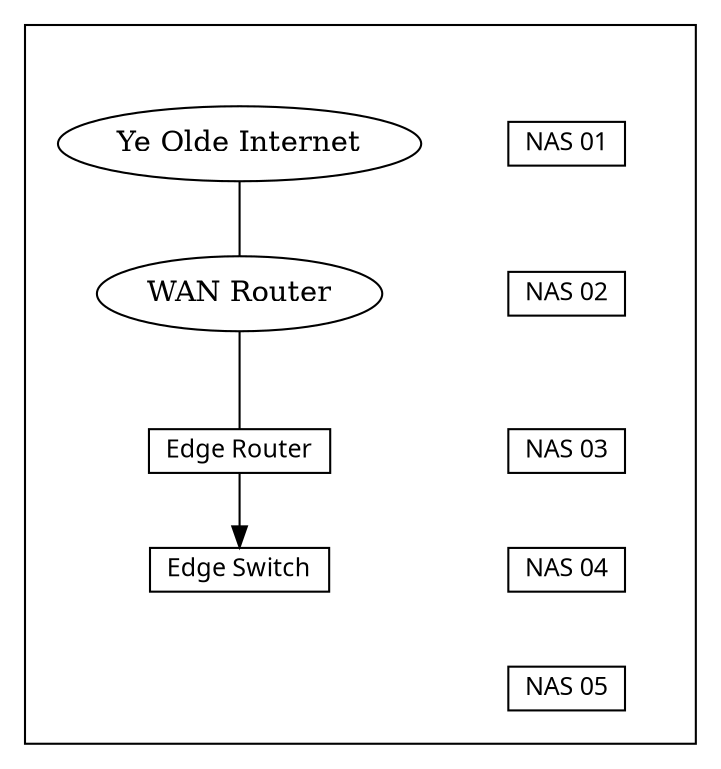 digraph network_layout {
	graph [
		rankdir = "TB";
	];

subgraph cluster_main {
	subgraph cluster_nas {
		style = "invis";
		label = "NAS Devices";
		node [
			shape = "rect";
			fontname = "Myriad Pro";
			fontsize = 12;
			height = 0.25;
		]
		MyBook1 [
			label = "NAS 01";
		]
		MyBook2 [
			label = "NAS 02";
		]
		MyBook3 [
			label = "NAS 03";
		]
		MyBook4 [
			label = "NAS 04";
		]
		MyCloud1 [
			label = "NAS 05";
		]

		MyBook1 -> MyBook2 -> MyBook3 -> MyBook4 -> MyCloud1 [style="invis"];
	}

	subgraph cluster_external {
		style = "invis";
		label = "External Connection";
		Internet [
			shape = "ellipse";
			label = "Ye Olde Internet"
		]
		WAN [
			shape = "ellipse";
			label = "WAN Router";
		]

		Internet -> WAN [dir=none];
	}

	subgraph cluster_internal {
		style = "invis";
		label = "Internal";
		node [
			shape = "rect";
			fontname = "Myriad Pro";
			fontsize = 12;
			height = 0.25;
		]
		EdgeRouter [
			label = "Edge Router";
		]
		EdgeSwitch [
			label = "Edge Switch";
		]

		EdgeRouter -> EdgeSwitch;
	}

	WAN -> EdgeRouter [dir=none];
}

/*EdgeSwitch:w -> {MyBook1 MyBook2 MyBook3 MyBook4 MyCloud1}*/
}